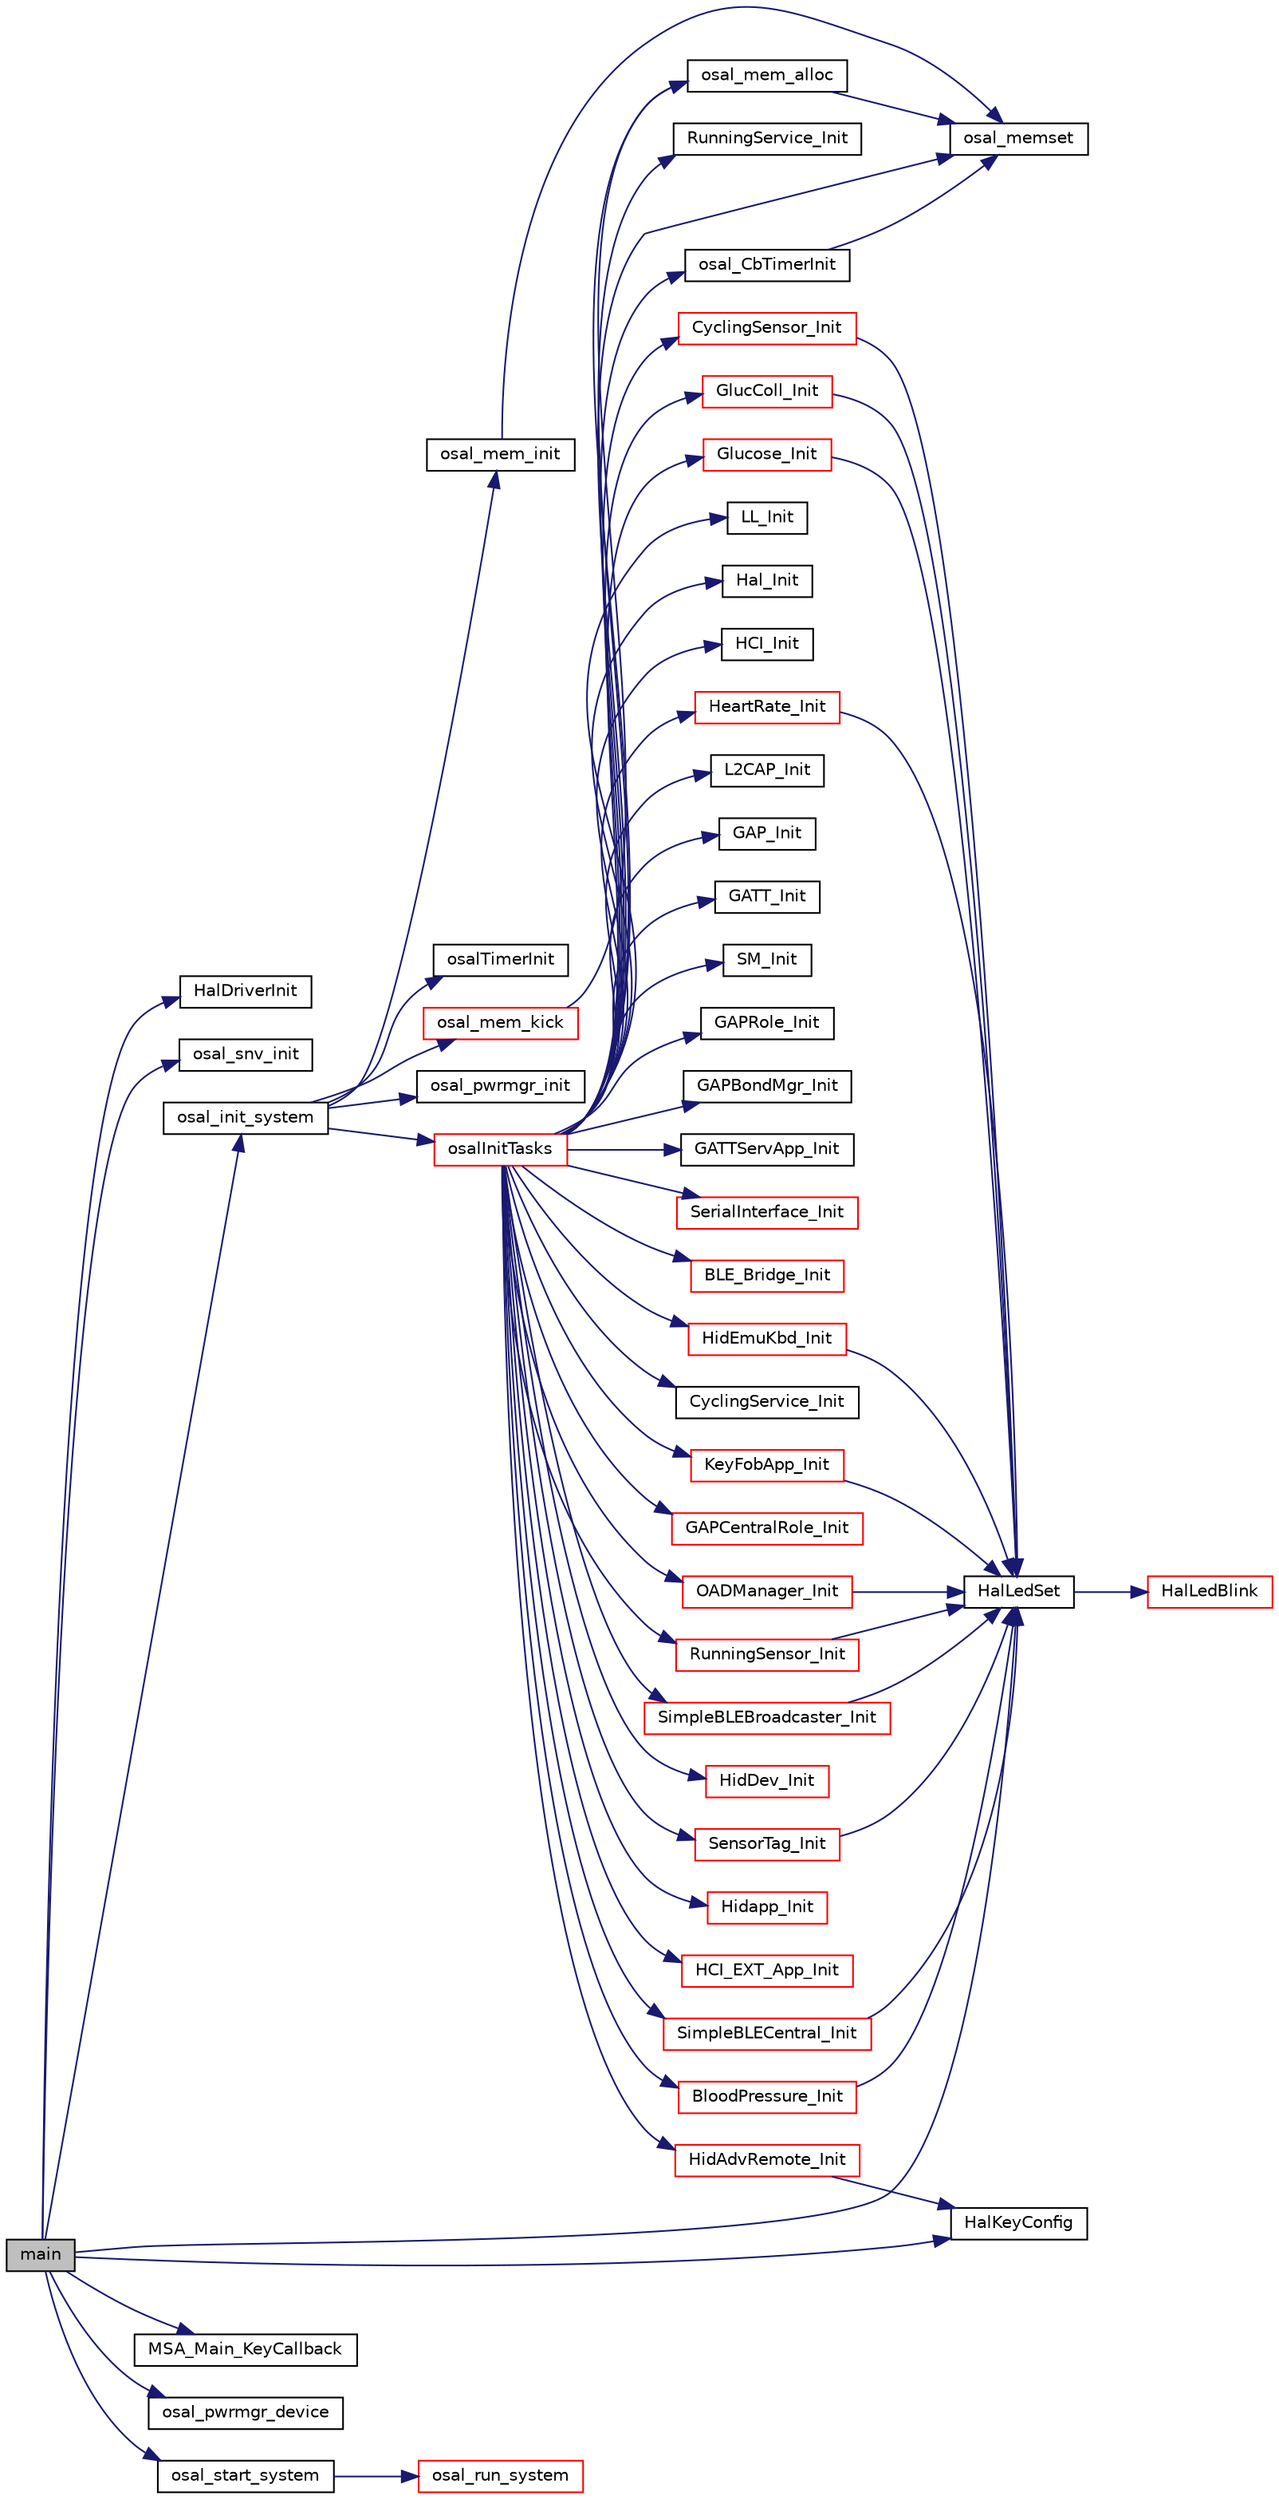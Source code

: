 digraph "main"
{
  edge [fontname="Helvetica",fontsize="10",labelfontname="Helvetica",labelfontsize="10"];
  node [fontname="Helvetica",fontsize="10",shape=record];
  rankdir="LR";
  Node1 [label="main",height=0.2,width=0.4,color="black", fillcolor="grey75", style="filled" fontcolor="black"];
  Node1 -> Node2 [color="midnightblue",fontsize="10",style="solid",fontname="Helvetica"];
  Node2 [label="HalDriverInit",height=0.2,width=0.4,color="black", fillcolor="white", style="filled",URL="$common_2hal__drivers_8c.html#ab2408093f309dc37abb3afce38635135"];
  Node1 -> Node3 [color="midnightblue",fontsize="10",style="solid",fontname="Helvetica"];
  Node3 [label="osal_snv_init",height=0.2,width=0.4,color="black", fillcolor="white", style="filled",URL="$osal__snv_8h.html#a4c9c2845fffca13e1f4fcd37f9121f62"];
  Node1 -> Node4 [color="midnightblue",fontsize="10",style="solid",fontname="Helvetica"];
  Node4 [label="osal_init_system",height=0.2,width=0.4,color="black", fillcolor="white", style="filled",URL="$_o_s_a_l_8c.html#a9d9b364c0e17655f8491cca1a83f5c41"];
  Node4 -> Node5 [color="midnightblue",fontsize="10",style="solid",fontname="Helvetica"];
  Node5 [label="osal_mem_init",height=0.2,width=0.4,color="black", fillcolor="white", style="filled",URL="$_o_s_a_l___memory_8c.html#a5e099686071df78386c455ed498189b5"];
  Node5 -> Node6 [color="midnightblue",fontsize="10",style="solid",fontname="Helvetica"];
  Node6 [label="osal_memset",height=0.2,width=0.4,color="black", fillcolor="white", style="filled",URL="$_o_s_a_l_8c.html#a7a416b7daf0407f6a1b92b71fc12847e"];
  Node4 -> Node7 [color="midnightblue",fontsize="10",style="solid",fontname="Helvetica"];
  Node7 [label="osalTimerInit",height=0.2,width=0.4,color="black", fillcolor="white", style="filled",URL="$_o_s_a_l___timers_8c.html#a12b91bbb1d11afcc51c16cacffe70f94"];
  Node4 -> Node8 [color="midnightblue",fontsize="10",style="solid",fontname="Helvetica"];
  Node8 [label="osal_pwrmgr_init",height=0.2,width=0.4,color="black", fillcolor="white", style="filled",URL="$_o_s_a_l___pwr_mgr_8c.html#a6133641a4a180fd49a85b1aa675eaf23"];
  Node4 -> Node9 [color="midnightblue",fontsize="10",style="solid",fontname="Helvetica"];
  Node9 [label="osalInitTasks",height=0.2,width=0.4,color="red", fillcolor="white", style="filled",URL="$_o_s_a_l___tasks_8h.html#a7ad49ef9f96d7753c3e77e0e69231bb2"];
  Node9 -> Node10 [color="midnightblue",fontsize="10",style="solid",fontname="Helvetica"];
  Node10 [label="osal_mem_alloc",height=0.2,width=0.4,color="black", fillcolor="white", style="filled",URL="$_o_s_a_l___memory_8c.html#ae5cbc213a1cab3be5f0963a4b75408c4"];
  Node10 -> Node6 [color="midnightblue",fontsize="10",style="solid",fontname="Helvetica"];
  Node9 -> Node6 [color="midnightblue",fontsize="10",style="solid",fontname="Helvetica"];
  Node9 -> Node11 [color="midnightblue",fontsize="10",style="solid",fontname="Helvetica"];
  Node11 [label="LL_Init",height=0.2,width=0.4,color="black", fillcolor="white", style="filled",URL="$ll_8h.html#a11a0823bf0185b6b6ec735fd1b4931ef"];
  Node9 -> Node12 [color="midnightblue",fontsize="10",style="solid",fontname="Helvetica"];
  Node12 [label="Hal_Init",height=0.2,width=0.4,color="black", fillcolor="white", style="filled",URL="$common_2hal__drivers_8c.html#ad92a6736973d6d3424450a8b51a98e07"];
  Node9 -> Node13 [color="midnightblue",fontsize="10",style="solid",fontname="Helvetica"];
  Node13 [label="HCI_Init",height=0.2,width=0.4,color="black", fillcolor="white", style="filled",URL="$hci__tl_8h.html#af1ad4d1a6185a69d0137298b5f177f73"];
  Node9 -> Node14 [color="midnightblue",fontsize="10",style="solid",fontname="Helvetica"];
  Node14 [label="osal_CbTimerInit",height=0.2,width=0.4,color="black", fillcolor="white", style="filled",URL="$osal__cbtimer_8c.html#a56e3b0a7d97d62d978d19ccab28e1cb0"];
  Node14 -> Node6 [color="midnightblue",fontsize="10",style="solid",fontname="Helvetica"];
  Node9 -> Node15 [color="midnightblue",fontsize="10",style="solid",fontname="Helvetica"];
  Node15 [label="L2CAP_Init",height=0.2,width=0.4,color="black", fillcolor="white", style="filled",URL="$l2cap_8h.html#a7349815058a63eaebf0189cb989cad7d"];
  Node9 -> Node16 [color="midnightblue",fontsize="10",style="solid",fontname="Helvetica"];
  Node16 [label="GAP_Init",height=0.2,width=0.4,color="black", fillcolor="white", style="filled",URL="$gap_8h.html#a1ada34c4c42e58cf6519a1217853b95c"];
  Node9 -> Node17 [color="midnightblue",fontsize="10",style="solid",fontname="Helvetica"];
  Node17 [label="GATT_Init",height=0.2,width=0.4,color="black", fillcolor="white", style="filled",URL="$gatt_8h.html#af5204bbdc809eca6c0e4730017b1a7aa"];
  Node9 -> Node18 [color="midnightblue",fontsize="10",style="solid",fontname="Helvetica"];
  Node18 [label="SM_Init",height=0.2,width=0.4,color="black", fillcolor="white", style="filled",URL="$sm_8h.html#a6ac56a994477267e2c05240b7502615f"];
  Node9 -> Node19 [color="midnightblue",fontsize="10",style="solid",fontname="Helvetica"];
  Node19 [label="GAPRole_Init",height=0.2,width=0.4,color="black", fillcolor="white", style="filled",URL="$broadcaster_8c.html#a130c5e67ee156f2248d8d71bd995050e"];
  Node9 -> Node20 [color="midnightblue",fontsize="10",style="solid",fontname="Helvetica"];
  Node20 [label="GAPBondMgr_Init",height=0.2,width=0.4,color="black", fillcolor="white", style="filled",URL="$gapbondmgr_8h.html#a673d2c847a9a8d29d0c94c711c1a545f"];
  Node9 -> Node21 [color="midnightblue",fontsize="10",style="solid",fontname="Helvetica"];
  Node21 [label="GATTServApp_Init",height=0.2,width=0.4,color="black", fillcolor="white", style="filled",URL="$gattservapp_8h.html#ac5fd979a3c4cf21212d751f9d6e9ddbb"];
  Node9 -> Node22 [color="midnightblue",fontsize="10",style="solid",fontname="Helvetica"];
  Node22 [label="SerialInterface_Init",height=0.2,width=0.4,color="red", fillcolor="white", style="filled",URL="$serial_interface_8c.html#a48581d9391ee00c40158be28b3549f8b"];
  Node9 -> Node23 [color="midnightblue",fontsize="10",style="solid",fontname="Helvetica"];
  Node23 [label="BLE_Bridge_Init",height=0.2,width=0.4,color="red", fillcolor="white", style="filled",URL="$_b_l_e___bridge_8c.html#a517c0c40f64f6bc27b708b902e21b0e8"];
  Node9 -> Node24 [color="midnightblue",fontsize="10",style="solid",fontname="Helvetica"];
  Node24 [label="BloodPressure_Init",height=0.2,width=0.4,color="red", fillcolor="white", style="filled",URL="$blood_pressure_8c.html#a94649fb81e0eccd5975b8cb1cdbeb032"];
  Node24 -> Node25 [color="midnightblue",fontsize="10",style="solid",fontname="Helvetica"];
  Node25 [label="HalLedSet",height=0.2,width=0.4,color="black", fillcolor="white", style="filled",URL="$hal__led_8h.html#aa17dd91043278f3639ead3c2ffe37994"];
  Node25 -> Node26 [color="midnightblue",fontsize="10",style="solid",fontname="Helvetica"];
  Node26 [label="HalLedBlink",height=0.2,width=0.4,color="red", fillcolor="white", style="filled",URL="$_c_c2540_e_b_2hal__led_8c.html#a422b685b71efda7d8912e74f1366a6e3"];
  Node9 -> Node27 [color="midnightblue",fontsize="10",style="solid",fontname="Helvetica"];
  Node27 [label="CyclingService_Init",height=0.2,width=0.4,color="black", fillcolor="white", style="filled",URL="$cyclingservice_8c.html#a8600a3736731fd51657338dfcd5e8568"];
  Node9 -> Node28 [color="midnightblue",fontsize="10",style="solid",fontname="Helvetica"];
  Node28 [label="CyclingSensor_Init",height=0.2,width=0.4,color="red", fillcolor="white", style="filled",URL="$cycling_sensor_8c.html#a899bf884f69030ebd3a7ca8a6aa6427b"];
  Node28 -> Node25 [color="midnightblue",fontsize="10",style="solid",fontname="Helvetica"];
  Node9 -> Node29 [color="midnightblue",fontsize="10",style="solid",fontname="Helvetica"];
  Node29 [label="GAPCentralRole_Init",height=0.2,width=0.4,color="red", fillcolor="white", style="filled",URL="$central_8c.html#afa1f49689fcfc272ccfb1d806b3cd2fe",tooltip="Central Profile Task initialization function. "];
  Node9 -> Node30 [color="midnightblue",fontsize="10",style="solid",fontname="Helvetica"];
  Node30 [label="GlucColl_Init",height=0.2,width=0.4,color="red", fillcolor="white", style="filled",URL="$glucose_collector_8c.html#ac9e782d1b2a3547c3a00beeff22c2807"];
  Node30 -> Node25 [color="midnightblue",fontsize="10",style="solid",fontname="Helvetica"];
  Node9 -> Node31 [color="midnightblue",fontsize="10",style="solid",fontname="Helvetica"];
  Node31 [label="Glucose_Init",height=0.2,width=0.4,color="red", fillcolor="white", style="filled",URL="$glucose_8c.html#a4da167f447996f1acbcfbf0b34278ea3"];
  Node31 -> Node25 [color="midnightblue",fontsize="10",style="solid",fontname="Helvetica"];
  Node9 -> Node32 [color="midnightblue",fontsize="10",style="solid",fontname="Helvetica"];
  Node32 [label="HeartRate_Init",height=0.2,width=0.4,color="red", fillcolor="white", style="filled",URL="$heartrate_8c.html#aa4fc1aeabe9373cd435fc43b7c175fea"];
  Node32 -> Node25 [color="midnightblue",fontsize="10",style="solid",fontname="Helvetica"];
  Node9 -> Node33 [color="midnightblue",fontsize="10",style="solid",fontname="Helvetica"];
  Node33 [label="HidDev_Init",height=0.2,width=0.4,color="red", fillcolor="white", style="filled",URL="$hiddev_8c.html#a375a694c66f488f2c56e23f27d690721"];
  Node9 -> Node34 [color="midnightblue",fontsize="10",style="solid",fontname="Helvetica"];
  Node34 [label="HidAdvRemote_Init",height=0.2,width=0.4,color="red", fillcolor="white", style="filled",URL="$hid_adv_remote_8c.html#a9214b13e8b16b75583726016c869ff23"];
  Node34 -> Node35 [color="midnightblue",fontsize="10",style="solid",fontname="Helvetica"];
  Node35 [label="HalKeyConfig",height=0.2,width=0.4,color="black", fillcolor="white", style="filled",URL="$hal__key_8h.html#a5d9fe95f032d61d3a33a5811a68c1fc9"];
  Node9 -> Node36 [color="midnightblue",fontsize="10",style="solid",fontname="Helvetica"];
  Node36 [label="Hidapp_Init",height=0.2,width=0.4,color="red", fillcolor="white", style="filled",URL="$hidapp_8c.html#a900af591b1feb2b9f37fee52fe7968fd"];
  Node9 -> Node37 [color="midnightblue",fontsize="10",style="solid",fontname="Helvetica"];
  Node37 [label="HidEmuKbd_Init",height=0.2,width=0.4,color="red", fillcolor="white", style="filled",URL="$hidemukbd_8c.html#abb96c0de3a5bb7ef1a16e9bd65f2c5fc"];
  Node37 -> Node25 [color="midnightblue",fontsize="10",style="solid",fontname="Helvetica"];
  Node9 -> Node38 [color="midnightblue",fontsize="10",style="solid",fontname="Helvetica"];
  Node38 [label="HCI_EXT_App_Init",height=0.2,width=0.4,color="red", fillcolor="white", style="filled",URL="$hci__ext__app_8c.html#a8b65a62461861fae144a408d2c02b002"];
  Node9 -> Node39 [color="midnightblue",fontsize="10",style="solid",fontname="Helvetica"];
  Node39 [label="KeyFobApp_Init",height=0.2,width=0.4,color="red", fillcolor="white", style="filled",URL="$keyfobdemo_8c.html#a1f00cbcb76e97e9623514c3b41975921"];
  Node39 -> Node25 [color="midnightblue",fontsize="10",style="solid",fontname="Helvetica"];
  Node9 -> Node40 [color="midnightblue",fontsize="10",style="solid",fontname="Helvetica"];
  Node40 [label="OADManager_Init",height=0.2,width=0.4,color="red", fillcolor="white", style="filled",URL="$oad__mgr__app_8c.html#a790ecd4f2760d047ec028bb5fdb7c59c"];
  Node40 -> Node25 [color="midnightblue",fontsize="10",style="solid",fontname="Helvetica"];
  Node9 -> Node41 [color="midnightblue",fontsize="10",style="solid",fontname="Helvetica"];
  Node41 [label="RunningService_Init",height=0.2,width=0.4,color="black", fillcolor="white", style="filled",URL="$runningservice_8c.html#ae8831cccf35b648c8771fec621a08202"];
  Node9 -> Node42 [color="midnightblue",fontsize="10",style="solid",fontname="Helvetica"];
  Node42 [label="RunningSensor_Init",height=0.2,width=0.4,color="red", fillcolor="white", style="filled",URL="$running_sensor_8c.html#a8051129ea00c8a7b03205ddb5cb3de87"];
  Node42 -> Node25 [color="midnightblue",fontsize="10",style="solid",fontname="Helvetica"];
  Node9 -> Node43 [color="midnightblue",fontsize="10",style="solid",fontname="Helvetica"];
  Node43 [label="SensorTag_Init",height=0.2,width=0.4,color="red", fillcolor="white", style="filled",URL="$_sensor_tag_8c.html#a13b2e5cf7a0072b8860136f3592c2f7f"];
  Node43 -> Node25 [color="midnightblue",fontsize="10",style="solid",fontname="Helvetica"];
  Node9 -> Node44 [color="midnightblue",fontsize="10",style="solid",fontname="Helvetica"];
  Node44 [label="SimpleBLEBroadcaster_Init",height=0.2,width=0.4,color="red", fillcolor="white", style="filled",URL="$simple_b_l_e_broadcaster_8c.html#abc6927408c6a346565f7e948294a4254"];
  Node44 -> Node25 [color="midnightblue",fontsize="10",style="solid",fontname="Helvetica"];
  Node9 -> Node45 [color="midnightblue",fontsize="10",style="solid",fontname="Helvetica"];
  Node45 [label="SimpleBLECentral_Init",height=0.2,width=0.4,color="red", fillcolor="white", style="filled",URL="$simple_b_l_e_central_8c.html#a93f70e48432a0d2b692639b16a7f3203"];
  Node45 -> Node25 [color="midnightblue",fontsize="10",style="solid",fontname="Helvetica"];
  Node4 -> Node46 [color="midnightblue",fontsize="10",style="solid",fontname="Helvetica"];
  Node46 [label="osal_mem_kick",height=0.2,width=0.4,color="red", fillcolor="white", style="filled",URL="$_o_s_a_l___memory_8c.html#a6b75acc65a5fdde45d2b7c5daf1be5cc"];
  Node46 -> Node10 [color="midnightblue",fontsize="10",style="solid",fontname="Helvetica"];
  Node1 -> Node35 [color="midnightblue",fontsize="10",style="solid",fontname="Helvetica"];
  Node1 -> Node47 [color="midnightblue",fontsize="10",style="solid",fontname="Helvetica"];
  Node47 [label="MSA_Main_KeyCallback",height=0.2,width=0.4,color="black", fillcolor="white", style="filled",URL="$_host_test___main_8c.html#a14e636ad470d747bd9b78613858602a9"];
  Node1 -> Node25 [color="midnightblue",fontsize="10",style="solid",fontname="Helvetica"];
  Node1 -> Node48 [color="midnightblue",fontsize="10",style="solid",fontname="Helvetica"];
  Node48 [label="osal_pwrmgr_device",height=0.2,width=0.4,color="black", fillcolor="white", style="filled",URL="$_o_s_a_l___pwr_mgr_8c.html#a3afd398de2bc13dc559fe71f04ec9b8b"];
  Node1 -> Node49 [color="midnightblue",fontsize="10",style="solid",fontname="Helvetica"];
  Node49 [label="osal_start_system",height=0.2,width=0.4,color="black", fillcolor="white", style="filled",URL="$_o_s_a_l_8c.html#aae899a0a7f8861e6ef60abcebfca1f3f"];
  Node49 -> Node50 [color="midnightblue",fontsize="10",style="solid",fontname="Helvetica"];
  Node50 [label="osal_run_system",height=0.2,width=0.4,color="red", fillcolor="white", style="filled",URL="$_o_s_a_l_8c.html#a82425dadb026a04ec77d236d280323c3"];
}
